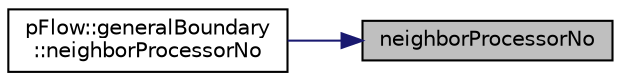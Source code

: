 digraph "neighborProcessorNo"
{
 // LATEX_PDF_SIZE
  edge [fontname="Helvetica",fontsize="10",labelfontname="Helvetica",labelfontsize="10"];
  node [fontname="Helvetica",fontsize="10",shape=record];
  rankdir="RL";
  Node1 [label="neighborProcessorNo",height=0.2,width=0.4,color="black", fillcolor="grey75", style="filled", fontcolor="black",tooltip=" "];
  Node1 -> Node2 [dir="back",color="midnightblue",fontsize="10",style="solid",fontname="Helvetica"];
  Node2 [label="pFlow::generalBoundary\l::neighborProcessorNo",height=0.2,width=0.4,color="black", fillcolor="white", style="filled",URL="$classpFlow_1_1generalBoundary.html#a8431cab0e2835d79fd7fe8594be73996",tooltip=" "];
}
